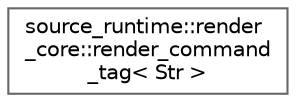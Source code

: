 digraph "类继承关系图"
{
 // LATEX_PDF_SIZE
  bgcolor="transparent";
  edge [fontname=Helvetica,fontsize=10,labelfontname=Helvetica,labelfontsize=10];
  node [fontname=Helvetica,fontsize=10,shape=box,height=0.2,width=0.4];
  rankdir="LR";
  Node0 [id="Node000000",label="source_runtime::render\l_core::render_command\l_tag\< Str \>",height=0.2,width=0.4,color="grey40", fillcolor="white", style="filled",URL="$structsource__runtime_1_1render__core_1_1render__command__tag.html",tooltip=" "];
}
